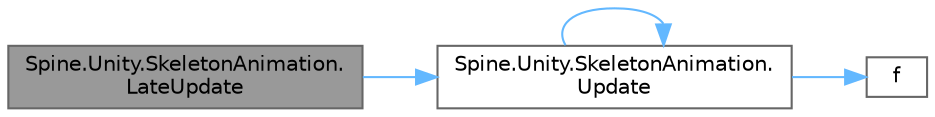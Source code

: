 digraph "Spine.Unity.SkeletonAnimation.LateUpdate"
{
 // LATEX_PDF_SIZE
  bgcolor="transparent";
  edge [fontname=Helvetica,fontsize=10,labelfontname=Helvetica,labelfontsize=10];
  node [fontname=Helvetica,fontsize=10,shape=box,height=0.2,width=0.4];
  rankdir="LR";
  Node1 [id="Node000001",label="Spine.Unity.SkeletonAnimation.\lLateUpdate",height=0.2,width=0.4,color="gray40", fillcolor="grey60", style="filled", fontcolor="black",tooltip="Generates a new UnityEngine.Mesh from the internal Skeleton."];
  Node1 -> Node2 [id="edge1_Node000001_Node000002",color="steelblue1",style="solid",tooltip=" "];
  Node2 [id="Node000002",label="Spine.Unity.SkeletonAnimation.\lUpdate",height=0.2,width=0.4,color="grey40", fillcolor="white", style="filled",URL="$class_spine_1_1_unity_1_1_skeleton_animation.html#a3856279658d783b0f45467aea7e25668",tooltip=" "];
  Node2 -> Node3 [id="edge2_Node000002_Node000003",color="steelblue1",style="solid",tooltip=" "];
  Node3 [id="Node000003",label="f",height=0.2,width=0.4,color="grey40", fillcolor="white", style="filled",URL="$cxx11__tensor__map_8cpp.html#a7f507fea02198f6cb81c86640c7b1a4e",tooltip=" "];
  Node2 -> Node2 [id="edge3_Node000002_Node000002",color="steelblue1",style="solid",tooltip=" "];
}

